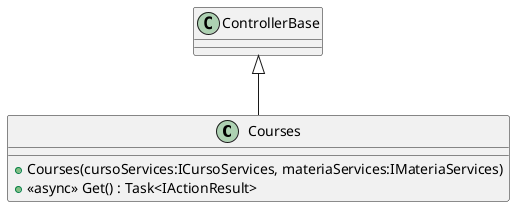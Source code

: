 @startuml
class Courses {
    + Courses(cursoServices:ICursoServices, materiaServices:IMateriaServices)
    + <<async>> Get() : Task<IActionResult>
}
ControllerBase <|-- Courses
@enduml
